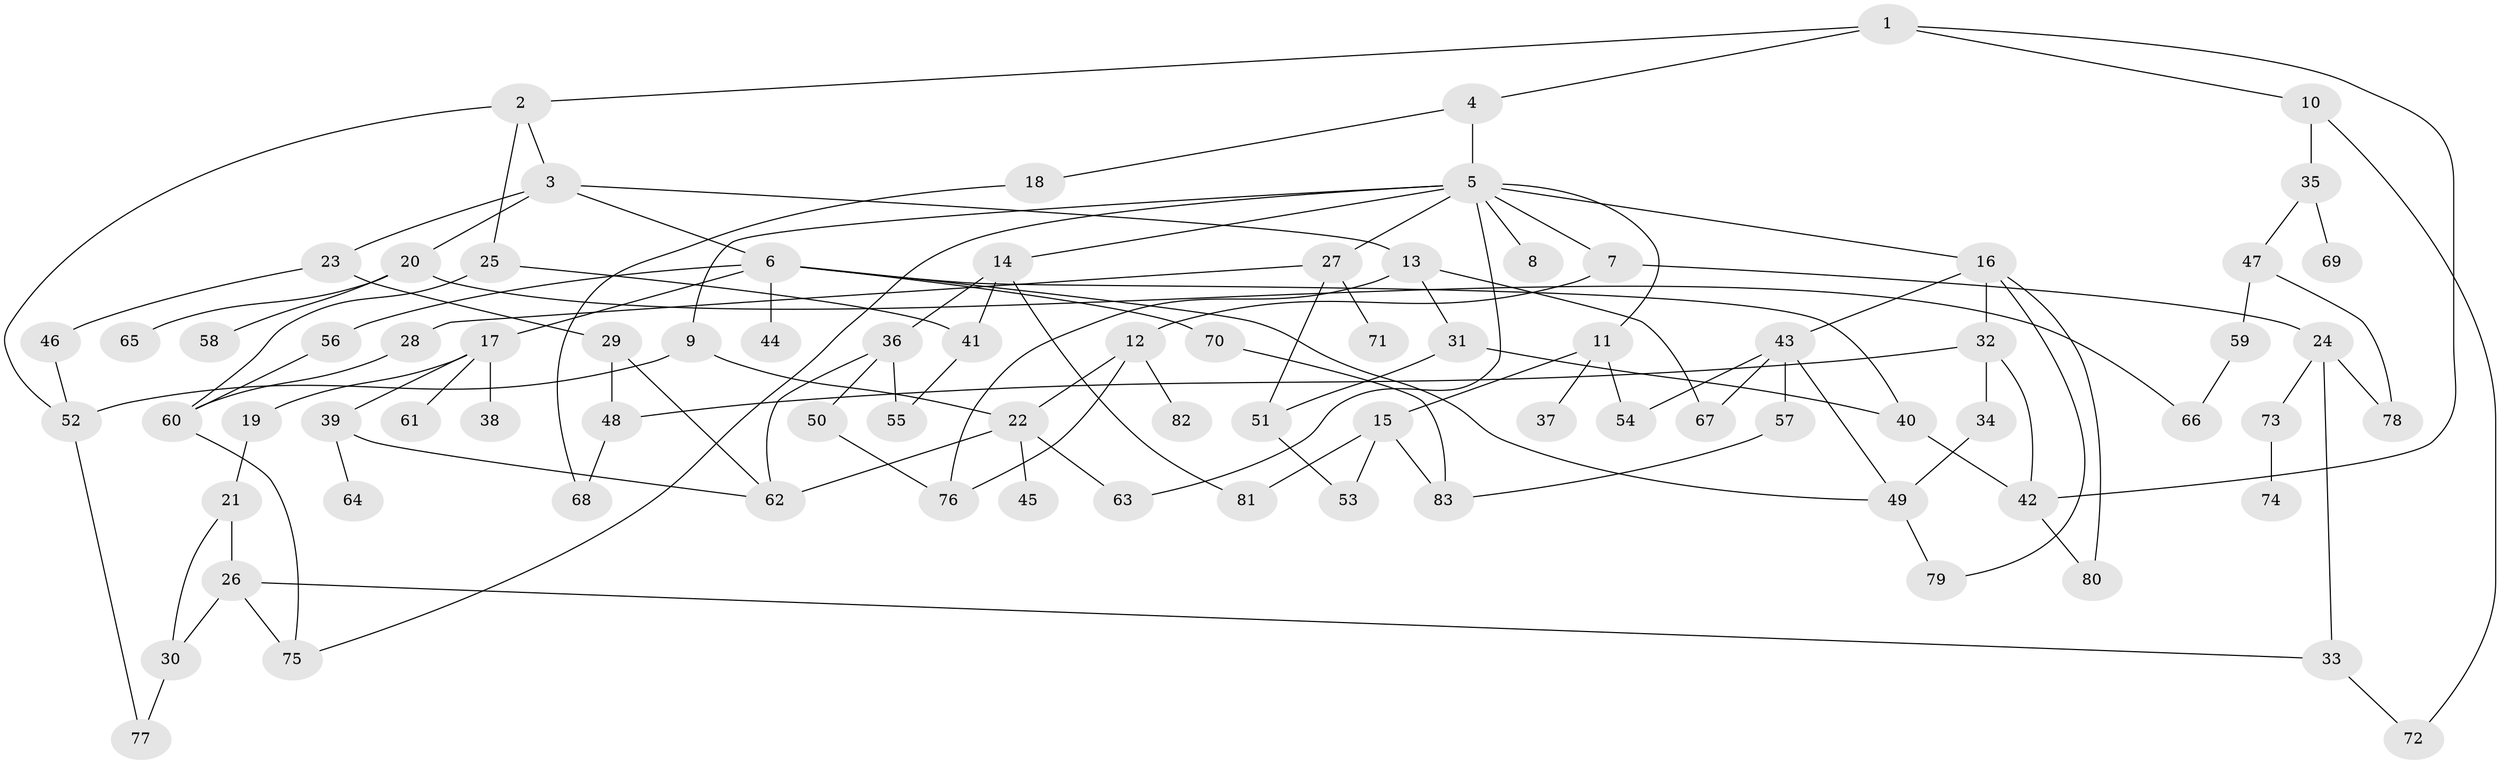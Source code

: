 // Generated by graph-tools (version 1.1) at 2025/25/03/09/25 03:25:35]
// undirected, 83 vertices, 119 edges
graph export_dot {
graph [start="1"]
  node [color=gray90,style=filled];
  1;
  2;
  3;
  4;
  5;
  6;
  7;
  8;
  9;
  10;
  11;
  12;
  13;
  14;
  15;
  16;
  17;
  18;
  19;
  20;
  21;
  22;
  23;
  24;
  25;
  26;
  27;
  28;
  29;
  30;
  31;
  32;
  33;
  34;
  35;
  36;
  37;
  38;
  39;
  40;
  41;
  42;
  43;
  44;
  45;
  46;
  47;
  48;
  49;
  50;
  51;
  52;
  53;
  54;
  55;
  56;
  57;
  58;
  59;
  60;
  61;
  62;
  63;
  64;
  65;
  66;
  67;
  68;
  69;
  70;
  71;
  72;
  73;
  74;
  75;
  76;
  77;
  78;
  79;
  80;
  81;
  82;
  83;
  1 -- 2;
  1 -- 4;
  1 -- 10;
  1 -- 42;
  2 -- 3;
  2 -- 25;
  2 -- 52;
  3 -- 6;
  3 -- 13;
  3 -- 20;
  3 -- 23;
  4 -- 5;
  4 -- 18;
  5 -- 7;
  5 -- 8;
  5 -- 9;
  5 -- 11;
  5 -- 14;
  5 -- 16;
  5 -- 27;
  5 -- 75;
  5 -- 63;
  6 -- 17;
  6 -- 44;
  6 -- 49;
  6 -- 56;
  6 -- 70;
  6 -- 40;
  7 -- 12;
  7 -- 24;
  9 -- 22;
  9 -- 52;
  10 -- 35;
  10 -- 72;
  11 -- 15;
  11 -- 37;
  11 -- 54;
  12 -- 82;
  12 -- 76;
  12 -- 22;
  13 -- 31;
  13 -- 67;
  13 -- 76;
  14 -- 36;
  14 -- 41;
  14 -- 81;
  15 -- 53;
  15 -- 81;
  15 -- 83;
  16 -- 32;
  16 -- 43;
  16 -- 79;
  16 -- 80;
  17 -- 19;
  17 -- 38;
  17 -- 39;
  17 -- 61;
  18 -- 68;
  19 -- 21;
  20 -- 58;
  20 -- 65;
  20 -- 66;
  21 -- 26;
  21 -- 30;
  22 -- 45;
  22 -- 63;
  22 -- 62;
  23 -- 29;
  23 -- 46;
  24 -- 73;
  24 -- 78;
  24 -- 33;
  25 -- 41;
  25 -- 60;
  26 -- 33;
  26 -- 75;
  26 -- 30;
  27 -- 28;
  27 -- 71;
  27 -- 51;
  28 -- 60;
  29 -- 48;
  29 -- 62;
  30 -- 77;
  31 -- 40;
  31 -- 51;
  32 -- 34;
  32 -- 42;
  32 -- 48;
  33 -- 72;
  34 -- 49;
  35 -- 47;
  35 -- 69;
  36 -- 50;
  36 -- 55;
  36 -- 62;
  39 -- 64;
  39 -- 62;
  40 -- 42;
  41 -- 55;
  42 -- 80;
  43 -- 57;
  43 -- 67;
  43 -- 49;
  43 -- 54;
  46 -- 52;
  47 -- 59;
  47 -- 78;
  48 -- 68;
  49 -- 79;
  50 -- 76;
  51 -- 53;
  52 -- 77;
  56 -- 60;
  57 -- 83;
  59 -- 66;
  60 -- 75;
  70 -- 83;
  73 -- 74;
}
